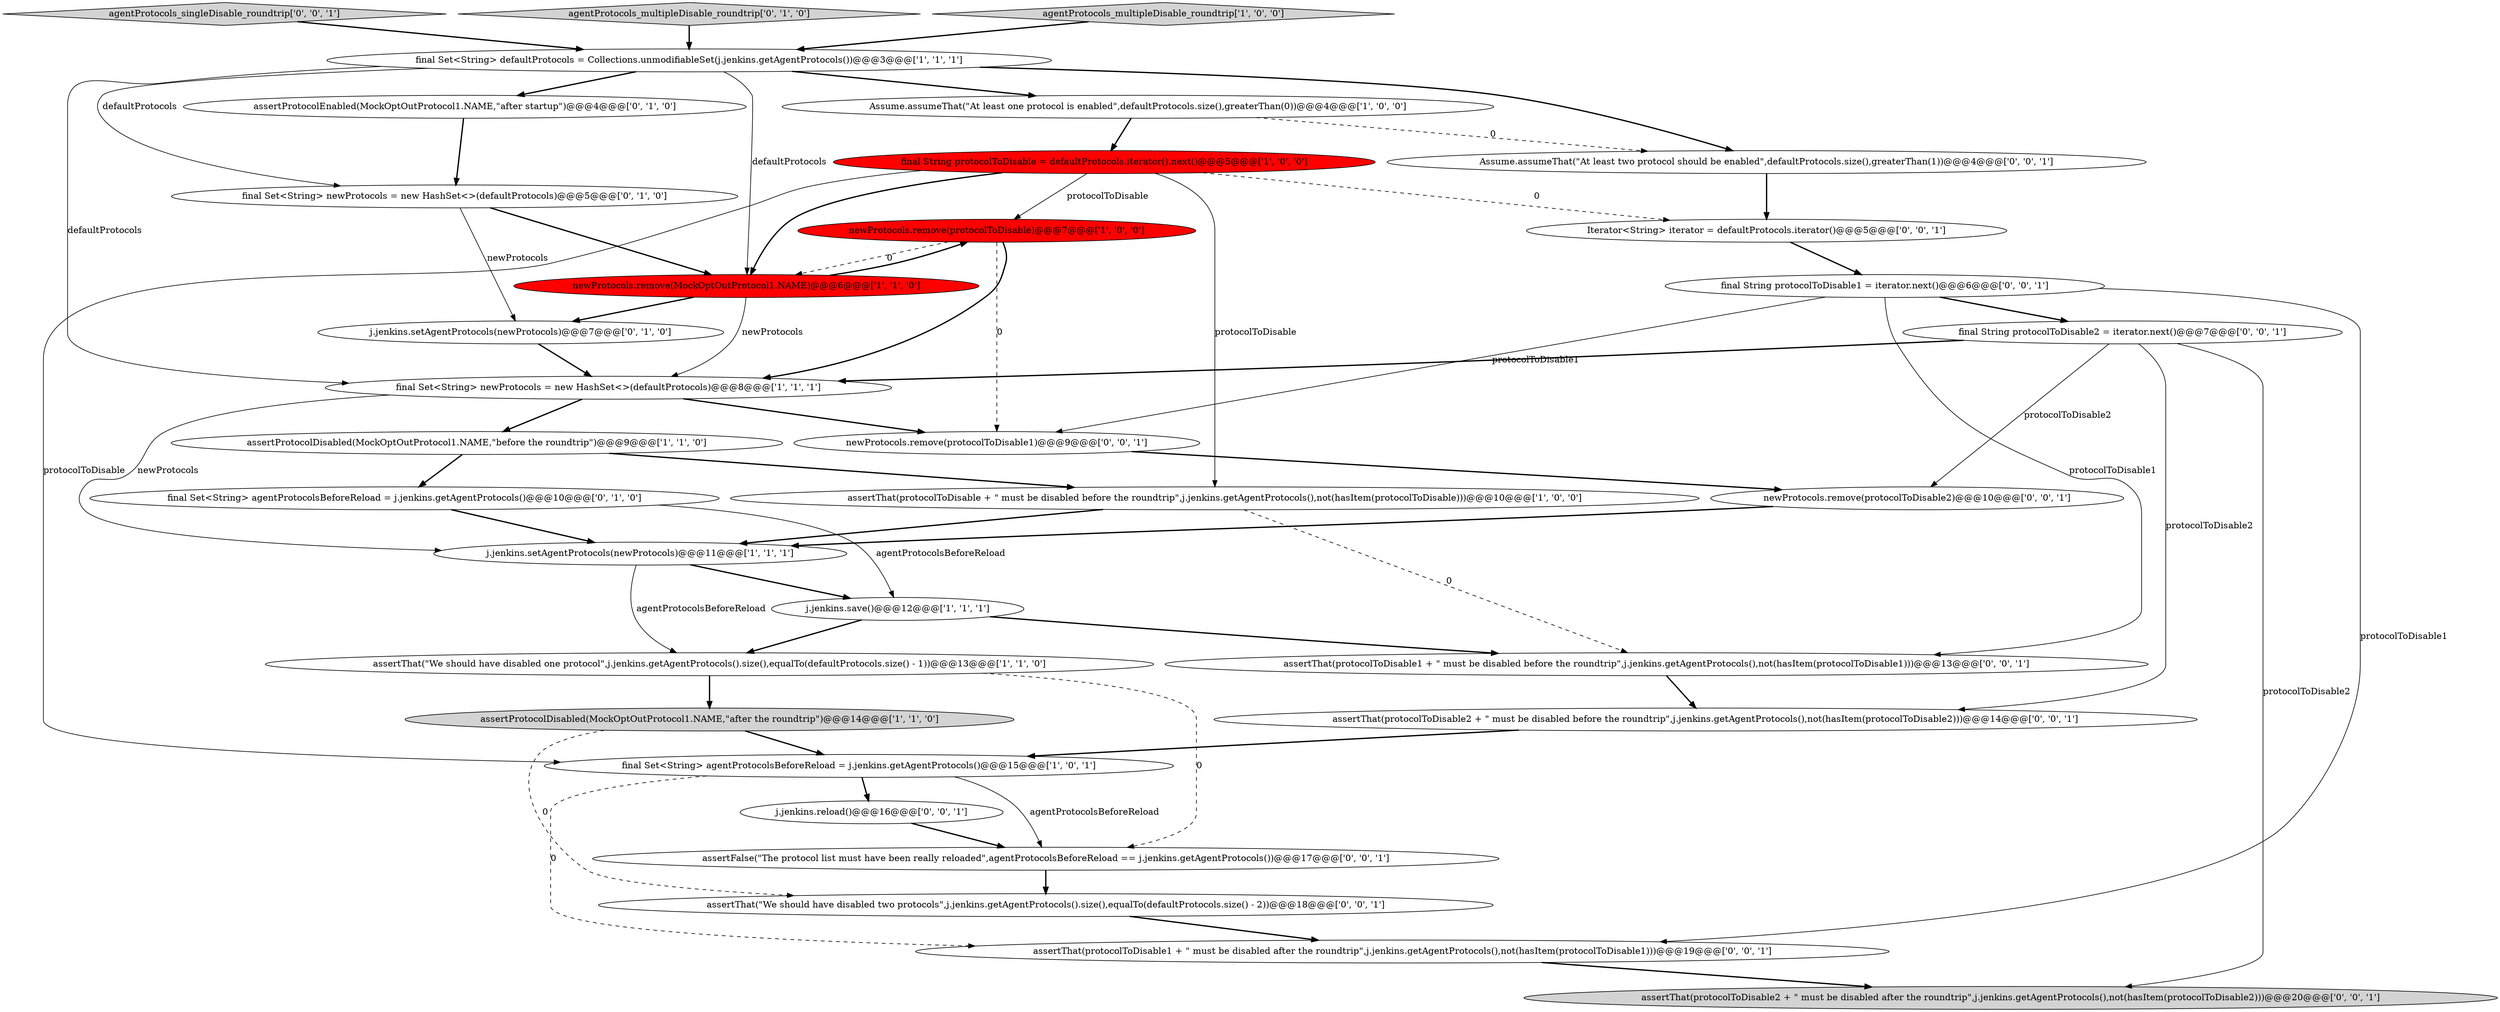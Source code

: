 digraph {
26 [style = filled, label = "Iterator<String> iterator = defaultProtocols.iterator()@@@5@@@['0', '0', '1']", fillcolor = white, shape = ellipse image = "AAA0AAABBB3BBB"];
20 [style = filled, label = "assertThat(protocolToDisable2 + \" must be disabled before the roundtrip\",j.jenkins.getAgentProtocols(),not(hasItem(protocolToDisable2)))@@@14@@@['0', '0', '1']", fillcolor = white, shape = ellipse image = "AAA0AAABBB3BBB"];
2 [style = filled, label = "j.jenkins.save()@@@12@@@['1', '1', '1']", fillcolor = white, shape = ellipse image = "AAA0AAABBB1BBB"];
31 [style = filled, label = "assertThat(protocolToDisable1 + \" must be disabled after the roundtrip\",j.jenkins.getAgentProtocols(),not(hasItem(protocolToDisable1)))@@@19@@@['0', '0', '1']", fillcolor = white, shape = ellipse image = "AAA0AAABBB3BBB"];
25 [style = filled, label = "assertFalse(\"The protocol list must have been really reloaded\",agentProtocolsBeforeReload == j.jenkins.getAgentProtocols())@@@17@@@['0', '0', '1']", fillcolor = white, shape = ellipse image = "AAA0AAABBB3BBB"];
27 [style = filled, label = "Assume.assumeThat(\"At least two protocol should be enabled\",defaultProtocols.size(),greaterThan(1))@@@4@@@['0', '0', '1']", fillcolor = white, shape = ellipse image = "AAA0AAABBB3BBB"];
12 [style = filled, label = "newProtocols.remove(MockOptOutProtocol1.NAME)@@@6@@@['1', '1', '0']", fillcolor = red, shape = ellipse image = "AAA1AAABBB1BBB"];
13 [style = filled, label = "assertThat(protocolToDisable + \" must be disabled before the roundtrip\",j.jenkins.getAgentProtocols(),not(hasItem(protocolToDisable)))@@@10@@@['1', '0', '0']", fillcolor = white, shape = ellipse image = "AAA0AAABBB1BBB"];
22 [style = filled, label = "final String protocolToDisable2 = iterator.next()@@@7@@@['0', '0', '1']", fillcolor = white, shape = ellipse image = "AAA0AAABBB3BBB"];
1 [style = filled, label = "final String protocolToDisable = defaultProtocols.iterator().next()@@@5@@@['1', '0', '0']", fillcolor = red, shape = ellipse image = "AAA1AAABBB1BBB"];
3 [style = filled, label = "newProtocols.remove(protocolToDisable)@@@7@@@['1', '0', '0']", fillcolor = red, shape = ellipse image = "AAA1AAABBB1BBB"];
30 [style = filled, label = "newProtocols.remove(protocolToDisable2)@@@10@@@['0', '0', '1']", fillcolor = white, shape = ellipse image = "AAA0AAABBB3BBB"];
9 [style = filled, label = "assertThat(\"We should have disabled one protocol\",j.jenkins.getAgentProtocols().size(),equalTo(defaultProtocols.size() - 1))@@@13@@@['1', '1', '0']", fillcolor = white, shape = ellipse image = "AAA0AAABBB1BBB"];
15 [style = filled, label = "final Set<String> agentProtocolsBeforeReload = j.jenkins.getAgentProtocols()@@@10@@@['0', '1', '0']", fillcolor = white, shape = ellipse image = "AAA0AAABBB2BBB"];
23 [style = filled, label = "j.jenkins.reload()@@@16@@@['0', '0', '1']", fillcolor = white, shape = ellipse image = "AAA0AAABBB3BBB"];
21 [style = filled, label = "final String protocolToDisable1 = iterator.next()@@@6@@@['0', '0', '1']", fillcolor = white, shape = ellipse image = "AAA0AAABBB3BBB"];
24 [style = filled, label = "newProtocols.remove(protocolToDisable1)@@@9@@@['0', '0', '1']", fillcolor = white, shape = ellipse image = "AAA0AAABBB3BBB"];
16 [style = filled, label = "assertProtocolEnabled(MockOptOutProtocol1.NAME,\"after startup\")@@@4@@@['0', '1', '0']", fillcolor = white, shape = ellipse image = "AAA0AAABBB2BBB"];
29 [style = filled, label = "agentProtocols_singleDisable_roundtrip['0', '0', '1']", fillcolor = lightgray, shape = diamond image = "AAA0AAABBB3BBB"];
17 [style = filled, label = "j.jenkins.setAgentProtocols(newProtocols)@@@7@@@['0', '1', '0']", fillcolor = white, shape = ellipse image = "AAA0AAABBB2BBB"];
7 [style = filled, label = "Assume.assumeThat(\"At least one protocol is enabled\",defaultProtocols.size(),greaterThan(0))@@@4@@@['1', '0', '0']", fillcolor = white, shape = ellipse image = "AAA0AAABBB1BBB"];
0 [style = filled, label = "assertProtocolDisabled(MockOptOutProtocol1.NAME,\"after the roundtrip\")@@@14@@@['1', '1', '0']", fillcolor = lightgray, shape = ellipse image = "AAA0AAABBB1BBB"];
10 [style = filled, label = "final Set<String> defaultProtocols = Collections.unmodifiableSet(j.jenkins.getAgentProtocols())@@@3@@@['1', '1', '1']", fillcolor = white, shape = ellipse image = "AAA0AAABBB1BBB"];
32 [style = filled, label = "assertThat(protocolToDisable2 + \" must be disabled after the roundtrip\",j.jenkins.getAgentProtocols(),not(hasItem(protocolToDisable2)))@@@20@@@['0', '0', '1']", fillcolor = lightgray, shape = ellipse image = "AAA0AAABBB3BBB"];
18 [style = filled, label = "final Set<String> newProtocols = new HashSet<>(defaultProtocols)@@@5@@@['0', '1', '0']", fillcolor = white, shape = ellipse image = "AAA0AAABBB2BBB"];
5 [style = filled, label = "j.jenkins.setAgentProtocols(newProtocols)@@@11@@@['1', '1', '1']", fillcolor = white, shape = ellipse image = "AAA0AAABBB1BBB"];
28 [style = filled, label = "assertThat(\"We should have disabled two protocols\",j.jenkins.getAgentProtocols().size(),equalTo(defaultProtocols.size() - 2))@@@18@@@['0', '0', '1']", fillcolor = white, shape = ellipse image = "AAA0AAABBB3BBB"];
8 [style = filled, label = "final Set<String> newProtocols = new HashSet<>(defaultProtocols)@@@8@@@['1', '1', '1']", fillcolor = white, shape = ellipse image = "AAA0AAABBB1BBB"];
14 [style = filled, label = "agentProtocols_multipleDisable_roundtrip['0', '1', '0']", fillcolor = lightgray, shape = diamond image = "AAA0AAABBB2BBB"];
11 [style = filled, label = "agentProtocols_multipleDisable_roundtrip['1', '0', '0']", fillcolor = lightgray, shape = diamond image = "AAA0AAABBB1BBB"];
4 [style = filled, label = "assertProtocolDisabled(MockOptOutProtocol1.NAME,\"before the roundtrip\")@@@9@@@['1', '1', '0']", fillcolor = white, shape = ellipse image = "AAA0AAABBB1BBB"];
6 [style = filled, label = "final Set<String> agentProtocolsBeforeReload = j.jenkins.getAgentProtocols()@@@15@@@['1', '0', '1']", fillcolor = white, shape = ellipse image = "AAA0AAABBB1BBB"];
19 [style = filled, label = "assertThat(protocolToDisable1 + \" must be disabled before the roundtrip\",j.jenkins.getAgentProtocols(),not(hasItem(protocolToDisable1)))@@@13@@@['0', '0', '1']", fillcolor = white, shape = ellipse image = "AAA0AAABBB3BBB"];
17->8 [style = bold, label=""];
23->25 [style = bold, label=""];
25->28 [style = bold, label=""];
16->18 [style = bold, label=""];
7->1 [style = bold, label=""];
2->19 [style = bold, label=""];
12->8 [style = solid, label="newProtocols"];
9->0 [style = bold, label=""];
8->5 [style = solid, label="newProtocols"];
22->30 [style = solid, label="protocolToDisable2"];
0->6 [style = bold, label=""];
15->2 [style = solid, label="agentProtocolsBeforeReload"];
1->26 [style = dashed, label="0"];
10->27 [style = bold, label=""];
6->23 [style = bold, label=""];
31->32 [style = bold, label=""];
19->20 [style = bold, label=""];
28->31 [style = bold, label=""];
4->13 [style = bold, label=""];
4->15 [style = bold, label=""];
12->17 [style = bold, label=""];
3->24 [style = dashed, label="0"];
18->12 [style = bold, label=""];
14->10 [style = bold, label=""];
10->8 [style = solid, label="defaultProtocols"];
10->12 [style = solid, label="defaultProtocols"];
6->31 [style = dashed, label="0"];
1->6 [style = solid, label="protocolToDisable"];
18->17 [style = solid, label="newProtocols"];
2->9 [style = bold, label=""];
20->6 [style = bold, label=""];
13->19 [style = dashed, label="0"];
0->28 [style = dashed, label="0"];
10->7 [style = bold, label=""];
1->13 [style = solid, label="protocolToDisable"];
15->5 [style = bold, label=""];
24->30 [style = bold, label=""];
26->21 [style = bold, label=""];
22->32 [style = solid, label="protocolToDisable2"];
7->27 [style = dashed, label="0"];
22->8 [style = bold, label=""];
21->24 [style = solid, label="protocolToDisable1"];
5->2 [style = bold, label=""];
5->9 [style = solid, label="agentProtocolsBeforeReload"];
3->12 [style = dashed, label="0"];
10->16 [style = bold, label=""];
6->25 [style = solid, label="agentProtocolsBeforeReload"];
30->5 [style = bold, label=""];
21->22 [style = bold, label=""];
11->10 [style = bold, label=""];
3->8 [style = bold, label=""];
10->18 [style = solid, label="defaultProtocols"];
1->3 [style = solid, label="protocolToDisable"];
22->20 [style = solid, label="protocolToDisable2"];
21->19 [style = solid, label="protocolToDisable1"];
21->31 [style = solid, label="protocolToDisable1"];
1->12 [style = bold, label=""];
13->5 [style = bold, label=""];
9->25 [style = dashed, label="0"];
29->10 [style = bold, label=""];
12->3 [style = bold, label=""];
8->4 [style = bold, label=""];
27->26 [style = bold, label=""];
8->24 [style = bold, label=""];
}
